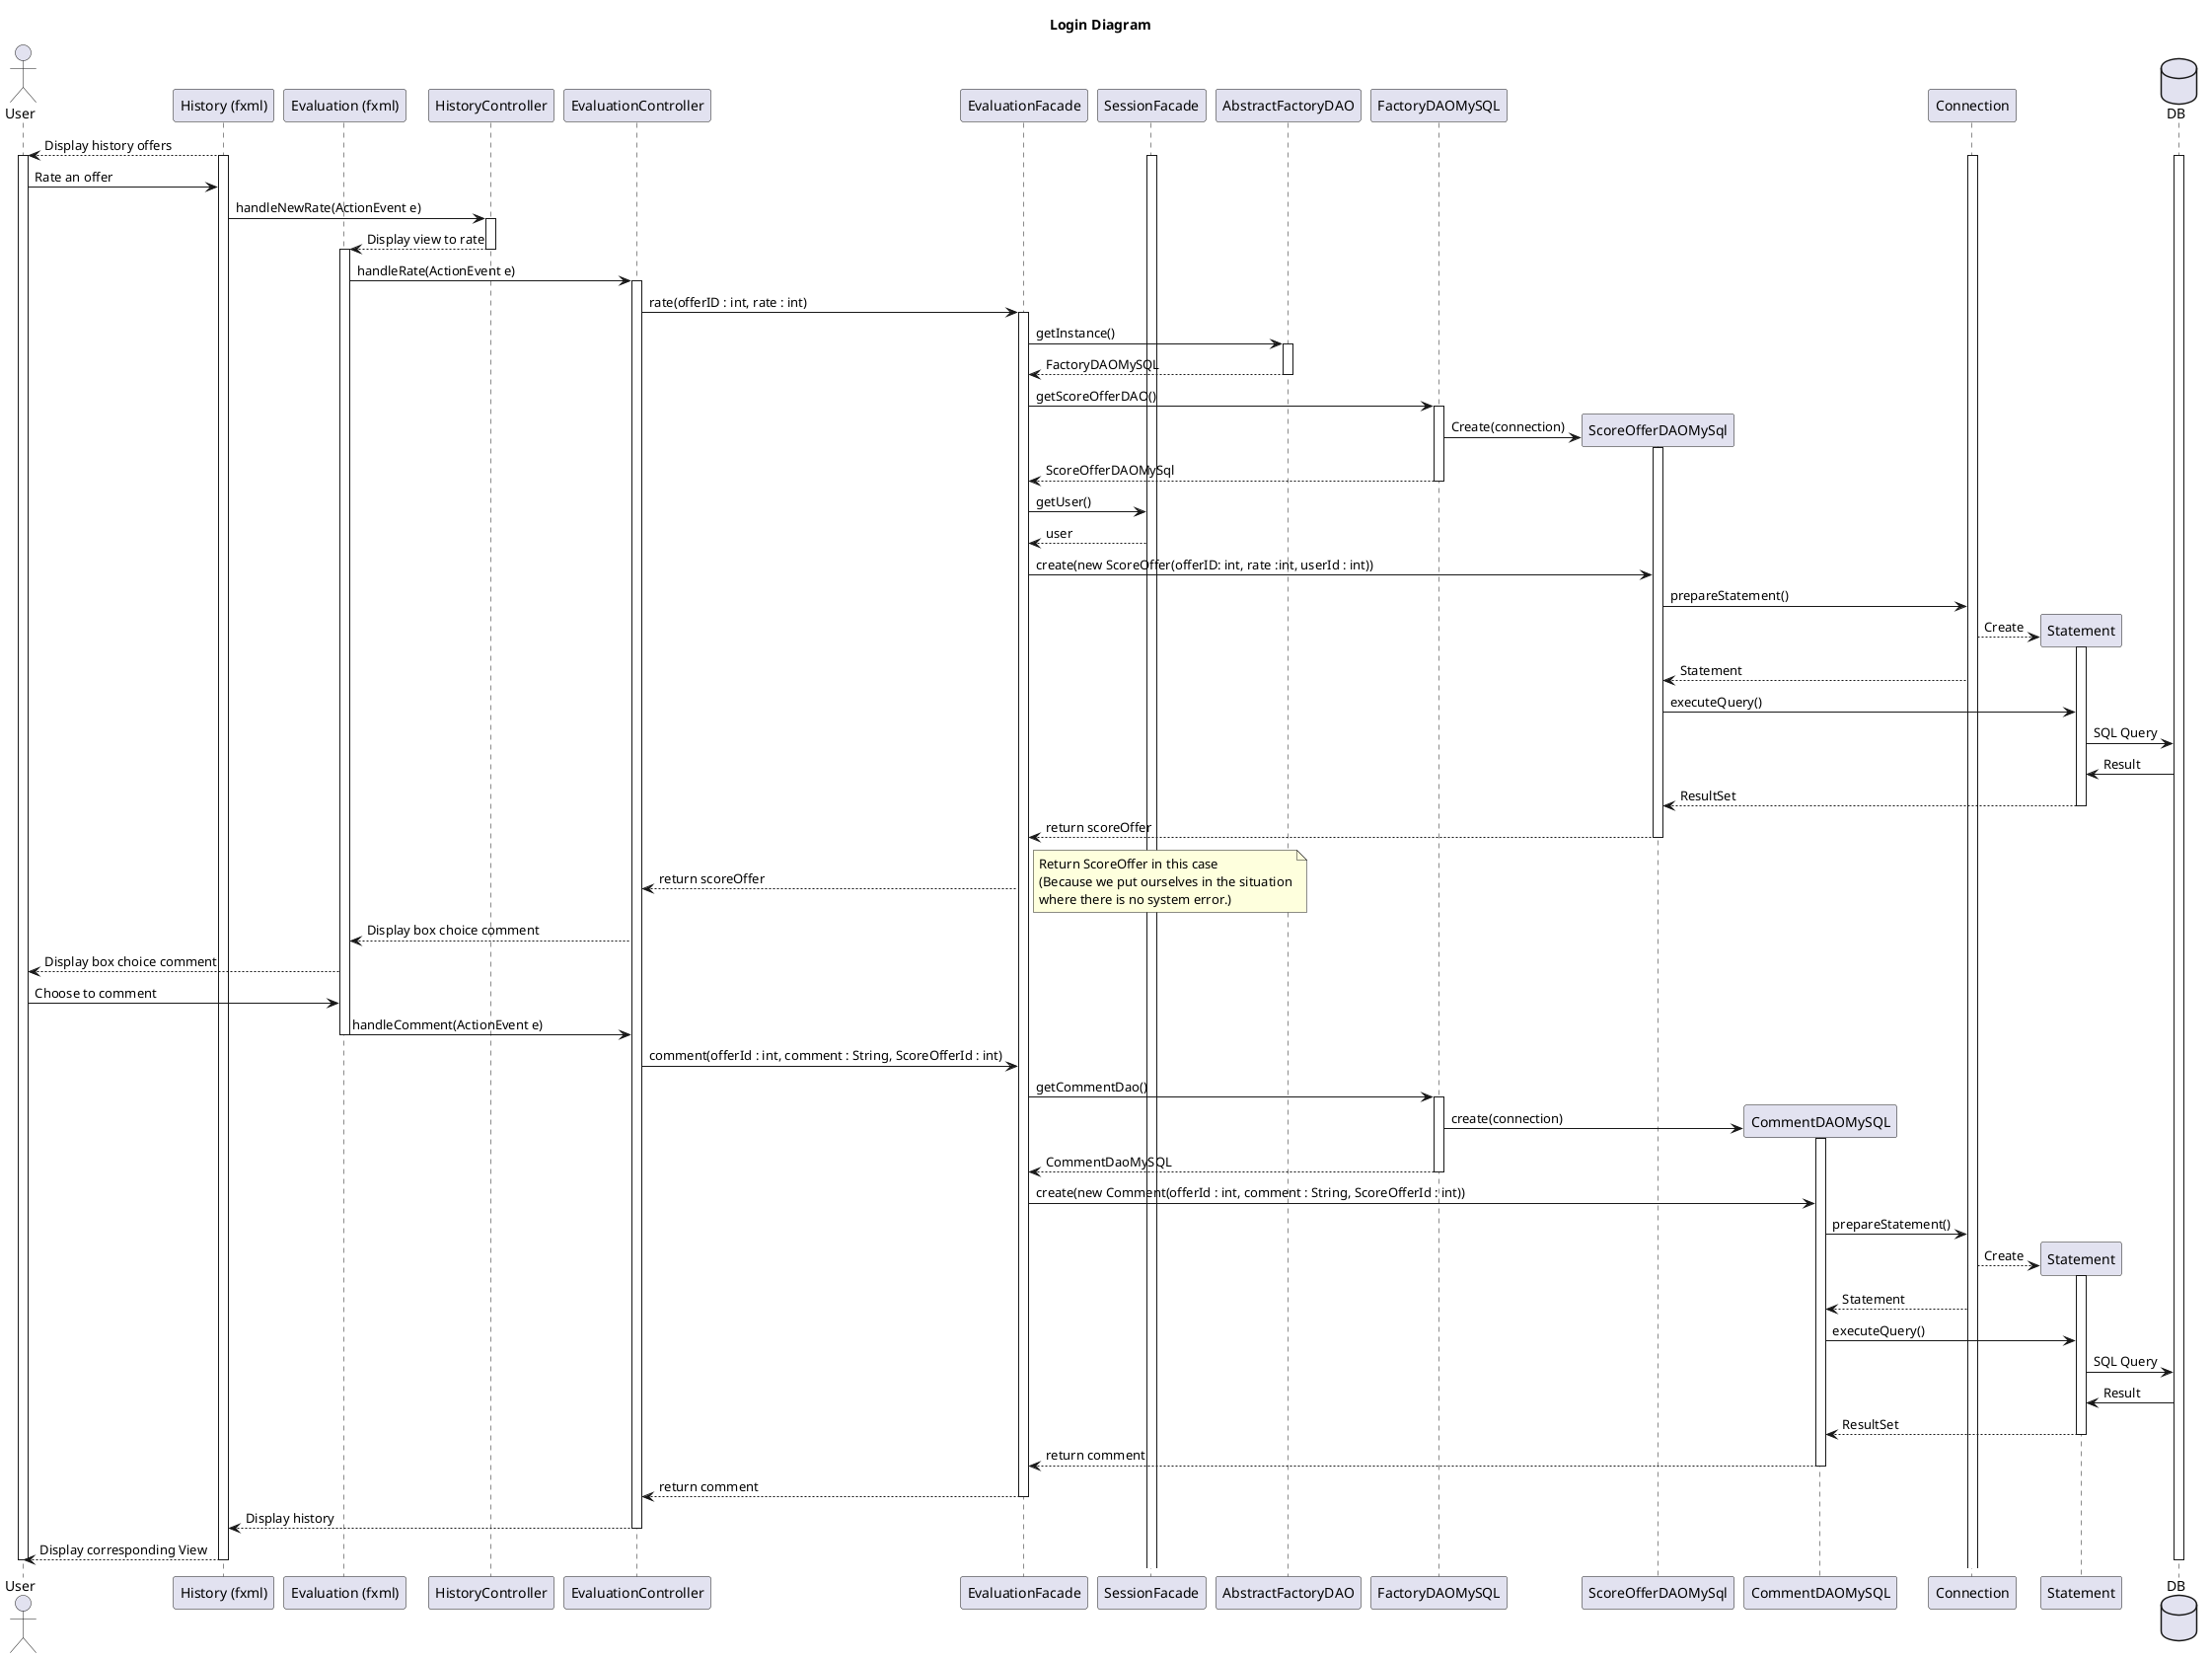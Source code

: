 @startuml
title Login Diagram

actor User
participant "History (fxml)"
participant "Evaluation (fxml)" as evView
participant HistoryController
participant EvaluationController
participant EvaluationFacade
participant SessionFacade
participant AbstractFactoryDAO
participant FactoryDAOMySQL
participant ScoreOfferDAOMySql
participant CommentDAOMySQL
participant Connection
participant Statement
database DB


"History (fxml)"-->User: Display history offers

activate "History (fxml)"
activate User
activate DB
activate SessionFacade
activate Connection

User->"History (fxml)": Rate an offer

"History (fxml)"->HistoryController: handleNewRate(ActionEvent e)

activate HistoryController
HistoryController --> evView :  Display view to rate
deactivate HistoryController
activate evView
evView -> EvaluationController : handleRate(ActionEvent e)

activate EvaluationController
EvaluationController->EvaluationFacade: rate(offerID : int, rate : int)



activate EvaluationFacade

EvaluationFacade->AbstractFactoryDAO:getInstance()
activate AbstractFactoryDAO


AbstractFactoryDAO--> EvaluationFacade : FactoryDAOMySQL
deactivate AbstractFactoryDAO

EvaluationFacade -> FactoryDAOMySQL:getScoreOfferDAO()

activate FactoryDAOMySQL

FactoryDAOMySQL->ScoreOfferDAOMySql **:Create(connection)

activate ScoreOfferDAOMySql
FactoryDAOMySQL-->EvaluationFacade:ScoreOfferDAOMySql

deactivate FactoryDAOMySQL
EvaluationFacade -> SessionFacade : getUser()
SessionFacade --> EvaluationFacade : user
EvaluationFacade->ScoreOfferDAOMySql: create(new ScoreOffer(offerID: int, rate :int, userId : int))

ScoreOfferDAOMySql->Connection: prepareStatement()


Connection-->Statement **: Create

activate Statement

Connection-->ScoreOfferDAOMySql: Statement



ScoreOfferDAOMySql->Statement:executeQuery()

Statement->DB: SQL Query

DB->Statement:Result

Statement-->ScoreOfferDAOMySql: ResultSet

deactivate Statement

ScoreOfferDAOMySql-->EvaluationFacade: return scoreOffer
deactivate ScoreOfferDAOMySql


EvaluationFacade --> EvaluationController : return scoreOffer
note right
    Return ScoreOffer in this case
    (Because we put ourselves in the situation
    where there is no system error.)
end note



EvaluationController --> evView : Display box choice comment
evView --> User : Display box choice comment
User -> evView : Choose to comment
evView -> EvaluationController : handleComment(ActionEvent e)
deactivate evView
EvaluationController -> EvaluationFacade : comment(offerId : int, comment : String, ScoreOfferId : int)
EvaluationFacade -> FactoryDAOMySQL : getCommentDao()
activate FactoryDAOMySQL
FactoryDAOMySQL -> CommentDAOMySQL **: create(connection)
activate CommentDAOMySQL
FactoryDAOMySQL --> EvaluationFacade : CommentDaoMySQL
deactivate FactoryDAOMySQL
EvaluationFacade -> CommentDAOMySQL : create(new Comment(offerId : int, comment : String, ScoreOfferId : int))

CommentDAOMySQL->Connection: prepareStatement()

Connection-->Statement **: Create

activate Statement

Connection-->CommentDAOMySQL: Statement


CommentDAOMySQL->Statement:executeQuery()

Statement->DB: SQL Query

DB->Statement:Result

Statement-->CommentDAOMySQL: ResultSet

deactivate Statement
CommentDAOMySQL --> EvaluationFacade : return comment
deactivate CommentDAOMySQL
EvaluationFacade --> EvaluationController : return comment
deactivate EvaluationFacade
EvaluationController --> "History (fxml)" : Display history
deactivate EvaluationController
deactivate EvaluationFacade

deactivate HistoryController

"History (fxml)" --> User: Display corresponding View

deactivate "History (fxml)"
deactivate DB
deactivate User

@enduml